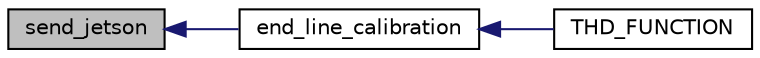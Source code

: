 digraph "send_jetson"
{
  edge [fontname="Helvetica",fontsize="10",labelfontname="Helvetica",labelfontsize="10"];
  node [fontname="Helvetica",fontsize="10",shape=record];
  rankdir="LR";
  Node1 [label="send_jetson",height=0.2,width=0.4,color="black", fillcolor="grey75", style="filled", fontcolor="black"];
  Node1 -> Node2 [dir="back",color="midnightblue",fontsize="10",style="solid",fontname="Helvetica"];
  Node2 [label="end_line_calibration",height=0.2,width=0.4,color="black", fillcolor="white", style="filled",URL="$lines_8c.html#a05f9ce61121602e0d71feef28bdb3a1a"];
  Node2 -> Node3 [dir="back",color="midnightblue",fontsize="10",style="solid",fontname="Helvetica"];
  Node3 [label="THD_FUNCTION",height=0.2,width=0.4,color="black", fillcolor="white", style="filled",URL="$lines_8c.html#a0f606770107548ab4932d64e0c452f92"];
}
